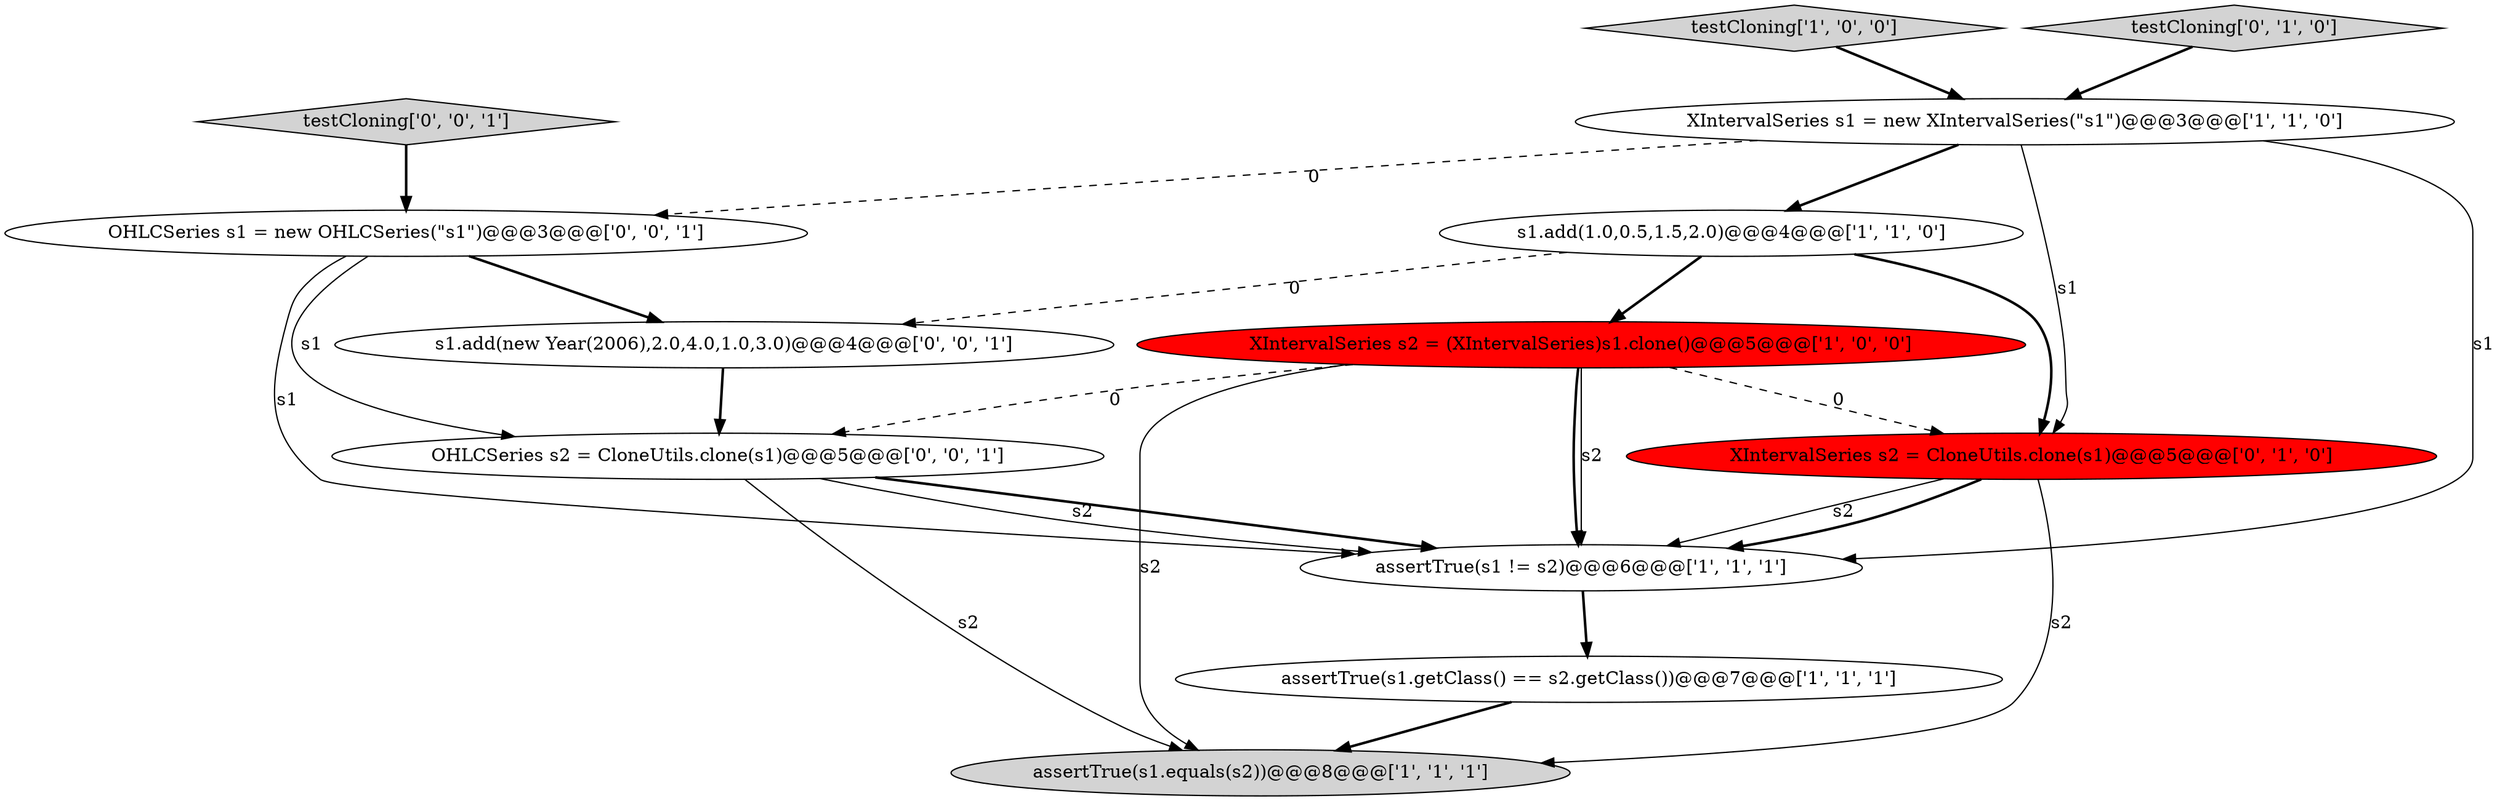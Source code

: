 digraph {
1 [style = filled, label = "XIntervalSeries s2 = (XIntervalSeries)s1.clone()@@@5@@@['1', '0', '0']", fillcolor = red, shape = ellipse image = "AAA1AAABBB1BBB"];
5 [style = filled, label = "testCloning['1', '0', '0']", fillcolor = lightgray, shape = diamond image = "AAA0AAABBB1BBB"];
0 [style = filled, label = "s1.add(1.0,0.5,1.5,2.0)@@@4@@@['1', '1', '0']", fillcolor = white, shape = ellipse image = "AAA0AAABBB1BBB"];
3 [style = filled, label = "assertTrue(s1.getClass() == s2.getClass())@@@7@@@['1', '1', '1']", fillcolor = white, shape = ellipse image = "AAA0AAABBB1BBB"];
2 [style = filled, label = "assertTrue(s1 != s2)@@@6@@@['1', '1', '1']", fillcolor = white, shape = ellipse image = "AAA0AAABBB1BBB"];
7 [style = filled, label = "XIntervalSeries s2 = CloneUtils.clone(s1)@@@5@@@['0', '1', '0']", fillcolor = red, shape = ellipse image = "AAA1AAABBB2BBB"];
8 [style = filled, label = "testCloning['0', '1', '0']", fillcolor = lightgray, shape = diamond image = "AAA0AAABBB2BBB"];
12 [style = filled, label = "OHLCSeries s2 = CloneUtils.clone(s1)@@@5@@@['0', '0', '1']", fillcolor = white, shape = ellipse image = "AAA0AAABBB3BBB"];
4 [style = filled, label = "XIntervalSeries s1 = new XIntervalSeries(\"s1\")@@@3@@@['1', '1', '0']", fillcolor = white, shape = ellipse image = "AAA0AAABBB1BBB"];
9 [style = filled, label = "s1.add(new Year(2006),2.0,4.0,1.0,3.0)@@@4@@@['0', '0', '1']", fillcolor = white, shape = ellipse image = "AAA0AAABBB3BBB"];
10 [style = filled, label = "OHLCSeries s1 = new OHLCSeries(\"s1\")@@@3@@@['0', '0', '1']", fillcolor = white, shape = ellipse image = "AAA0AAABBB3BBB"];
11 [style = filled, label = "testCloning['0', '0', '1']", fillcolor = lightgray, shape = diamond image = "AAA0AAABBB3BBB"];
6 [style = filled, label = "assertTrue(s1.equals(s2))@@@8@@@['1', '1', '1']", fillcolor = lightgray, shape = ellipse image = "AAA0AAABBB1BBB"];
12->6 [style = solid, label="s2"];
7->6 [style = solid, label="s2"];
2->3 [style = bold, label=""];
3->6 [style = bold, label=""];
4->2 [style = solid, label="s1"];
1->2 [style = solid, label="s2"];
7->2 [style = solid, label="s2"];
4->0 [style = bold, label=""];
0->7 [style = bold, label=""];
1->12 [style = dashed, label="0"];
12->2 [style = bold, label=""];
10->12 [style = solid, label="s1"];
1->6 [style = solid, label="s2"];
11->10 [style = bold, label=""];
7->2 [style = bold, label=""];
0->1 [style = bold, label=""];
12->2 [style = solid, label="s2"];
5->4 [style = bold, label=""];
1->2 [style = bold, label=""];
10->9 [style = bold, label=""];
9->12 [style = bold, label=""];
4->7 [style = solid, label="s1"];
8->4 [style = bold, label=""];
0->9 [style = dashed, label="0"];
1->7 [style = dashed, label="0"];
4->10 [style = dashed, label="0"];
10->2 [style = solid, label="s1"];
}
